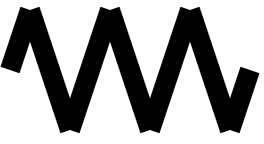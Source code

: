 <mxfile>
    <diagram id="BZrgodKR_Vyn7UPRDkDU" name="Page-1">
        <mxGraphModel dx="-1676" dy="803" grid="1" gridSize="10" guides="1" tooltips="1" connect="1" arrows="1" fold="1" page="1" pageScale="1" pageWidth="850" pageHeight="1100" math="0" shadow="0">
            <root>
                <mxCell id="0"/>
                <mxCell id="1" parent="0"/>
                <mxCell id="2" value="" style="endArrow=none;html=1;strokeWidth=10;" edge="1" parent="1">
                    <mxGeometry width="50" height="50" relative="1" as="geometry">
                        <mxPoint x="2700" y="70" as="sourcePoint"/>
                        <mxPoint x="2690" y="100.0" as="targetPoint"/>
                    </mxGeometry>
                </mxCell>
                <mxCell id="3" value="" style="endArrow=none;html=1;strokeWidth=10;" edge="1" parent="1">
                    <mxGeometry width="50" height="50" relative="1" as="geometry">
                        <mxPoint x="2700" y="70.0" as="sourcePoint"/>
                        <mxPoint x="2720" y="130" as="targetPoint"/>
                    </mxGeometry>
                </mxCell>
                <mxCell id="4" value="" style="endArrow=none;html=1;strokeWidth=10;" edge="1" parent="1">
                    <mxGeometry width="50" height="50" relative="1" as="geometry">
                        <mxPoint x="2740" y="70.0" as="sourcePoint"/>
                        <mxPoint x="2760" y="130" as="targetPoint"/>
                    </mxGeometry>
                </mxCell>
                <mxCell id="5" value="" style="endArrow=none;html=1;strokeWidth=10;" edge="1" parent="1">
                    <mxGeometry width="50" height="50" relative="1" as="geometry">
                        <mxPoint x="2780" y="70.0" as="sourcePoint"/>
                        <mxPoint x="2800" y="130" as="targetPoint"/>
                    </mxGeometry>
                </mxCell>
                <mxCell id="6" value="" style="endArrow=none;html=1;strokeWidth=10;" edge="1" parent="1">
                    <mxGeometry width="50" height="50" relative="1" as="geometry">
                        <mxPoint x="2740" y="70" as="sourcePoint"/>
                        <mxPoint x="2720" y="130.0" as="targetPoint"/>
                    </mxGeometry>
                </mxCell>
                <mxCell id="7" value="" style="endArrow=none;html=1;strokeWidth=10;" edge="1" parent="1">
                    <mxGeometry width="50" height="50" relative="1" as="geometry">
                        <mxPoint x="2780" y="70.0" as="sourcePoint"/>
                        <mxPoint x="2760" y="130.0" as="targetPoint"/>
                    </mxGeometry>
                </mxCell>
                <mxCell id="8" value="" style="endArrow=none;html=1;strokeWidth=10;" edge="1" parent="1">
                    <mxGeometry width="50" height="50" relative="1" as="geometry">
                        <mxPoint x="2810" y="100.0" as="sourcePoint"/>
                        <mxPoint x="2800" y="130.0" as="targetPoint"/>
                    </mxGeometry>
                </mxCell>
            </root>
        </mxGraphModel>
    </diagram>
</mxfile>